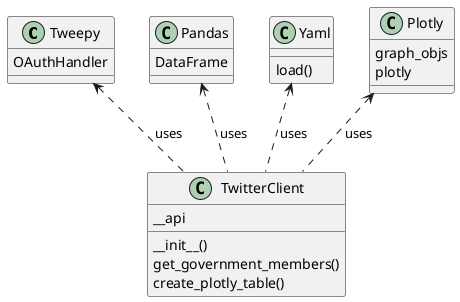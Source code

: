@startuml


class Tweepy  {
    OAuthHandler
}

class Pandas {
  DataFrame
}

class Yaml {
  load()
}

class Plotly {
    graph_objs
    plotly
}

class TwitterClient {
  __api
  __init__()
  get_government_members()
  create_plotly_table()
}

Tweepy <.. TwitterClient : uses
Pandas <.. TwitterClient: uses
Plotly <.. TwitterClient: uses
Yaml <.. TwitterClient: uses


@enduml